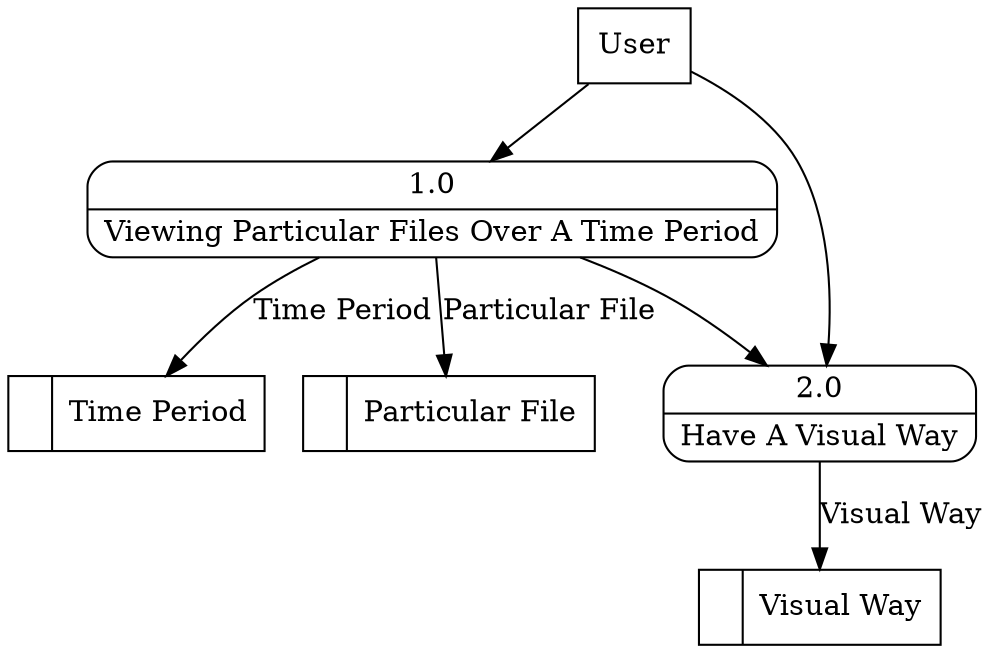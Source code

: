 digraph dfd2{ 
node[shape=record]
200 [label="<f0>  |<f1> Visual Way " ];
201 [label="<f0>  |<f1> Time Period " ];
202 [label="<f0>  |<f1> Particular File " ];
203 [label="User" shape=box];
204 [label="{<f0> 1.0|<f1> Viewing Particular Files Over A Time Period }" shape=Mrecord];
205 [label="{<f0> 2.0|<f1> Have A Visual Way }" shape=Mrecord];
203 -> 204
203 -> 205
204 -> 205
204 -> 202 [label="Particular File"]
204 -> 201 [label="Time Period"]
205 -> 200 [label="Visual Way"]
}